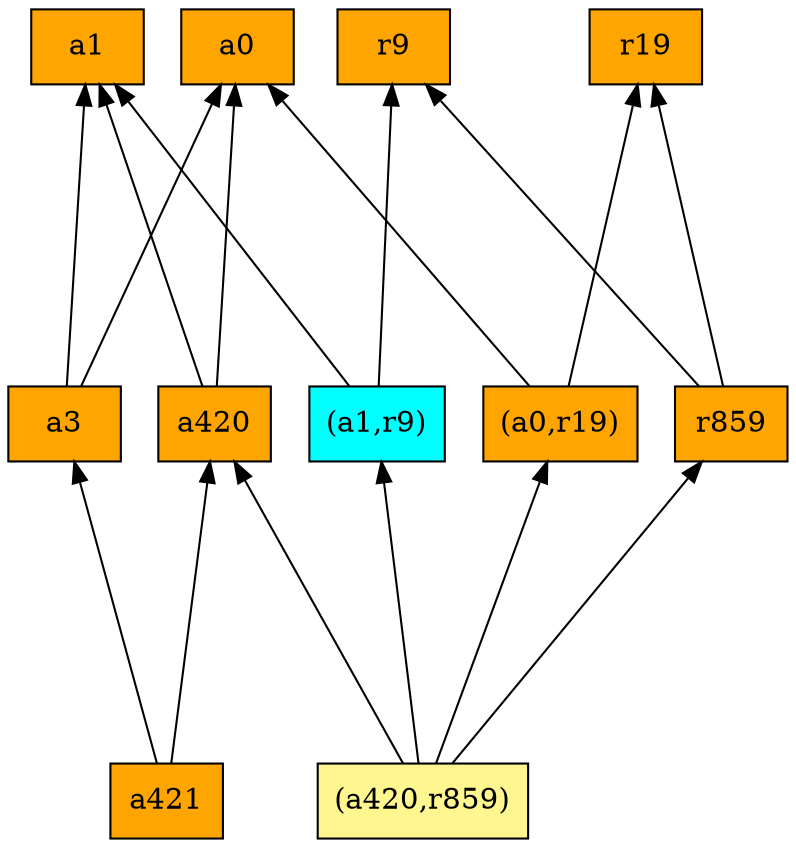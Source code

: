 digraph G {
rankdir=BT;ranksep="2.0";
"(a1,r9)" [shape=record,fillcolor=cyan,style=filled,label="{(a1,r9)}"];
"a1" [shape=record,fillcolor=orange,style=filled,label="{a1}"];
"a420" [shape=record,fillcolor=orange,style=filled,label="{a420}"];
"a421" [shape=record,fillcolor=orange,style=filled,label="{a421}"];
"(a0,r19)" [shape=record,fillcolor=orange,style=filled,label="{(a0,r19)}"];
"r19" [shape=record,fillcolor=orange,style=filled,label="{r19}"];
"a3" [shape=record,fillcolor=orange,style=filled,label="{a3}"];
"r9" [shape=record,fillcolor=orange,style=filled,label="{r9}"];
"a0" [shape=record,fillcolor=orange,style=filled,label="{a0}"];
"(a420,r859)" [shape=record,fillcolor=khaki1,style=filled,label="{(a420,r859)}"];
"r859" [shape=record,fillcolor=orange,style=filled,label="{r859}"];
"(a1,r9)" -> "r9"
"(a1,r9)" -> "a1"
"a420" -> "a1"
"a420" -> "a0"
"a421" -> "a420"
"a421" -> "a3"
"(a0,r19)" -> "a0"
"(a0,r19)" -> "r19"
"a3" -> "a1"
"a3" -> "a0"
"(a420,r859)" -> "(a1,r9)"
"(a420,r859)" -> "a420"
"(a420,r859)" -> "(a0,r19)"
"(a420,r859)" -> "r859"
"r859" -> "r9"
"r859" -> "r19"
}